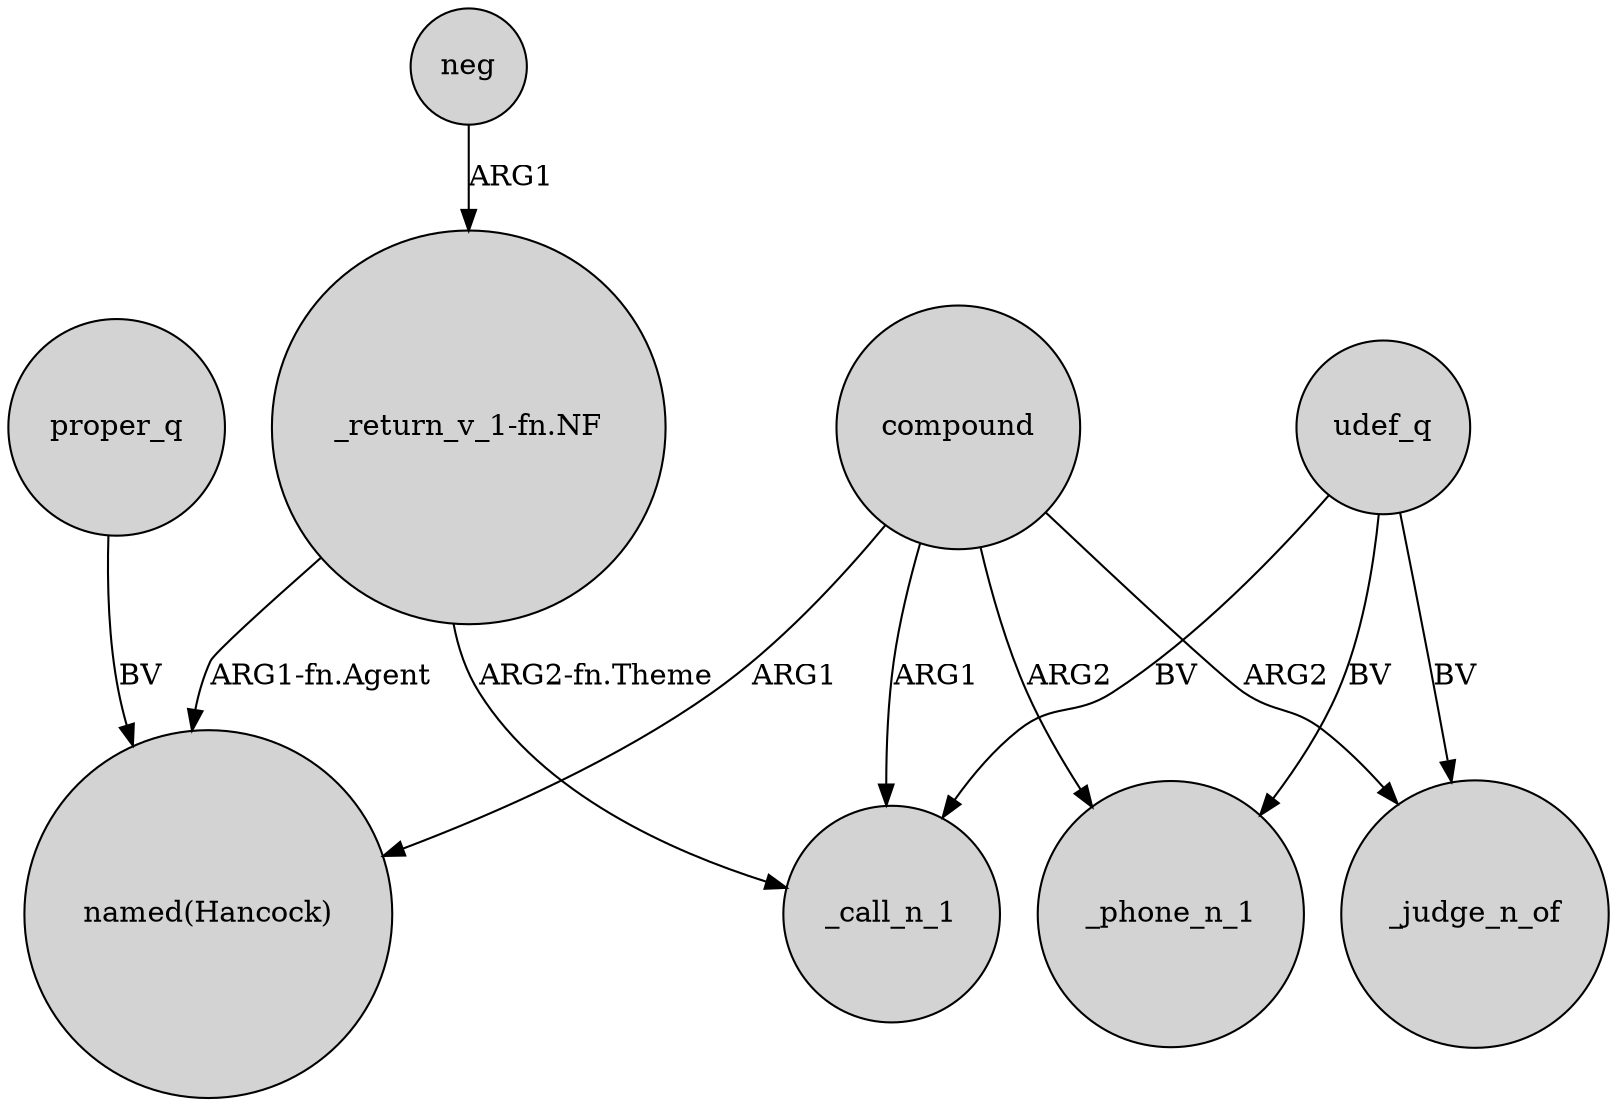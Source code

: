 digraph {
	node [shape=circle style=filled]
	proper_q -> "named(Hancock)" [label=BV]
	neg -> "_return_v_1-fn.NF" [label=ARG1]
	compound -> _call_n_1 [label=ARG1]
	"_return_v_1-fn.NF" -> "named(Hancock)" [label="ARG1-fn.Agent"]
	udef_q -> _phone_n_1 [label=BV]
	compound -> _phone_n_1 [label=ARG2]
	udef_q -> _judge_n_of [label=BV]
	udef_q -> _call_n_1 [label=BV]
	compound -> _judge_n_of [label=ARG2]
	"_return_v_1-fn.NF" -> _call_n_1 [label="ARG2-fn.Theme"]
	compound -> "named(Hancock)" [label=ARG1]
}
